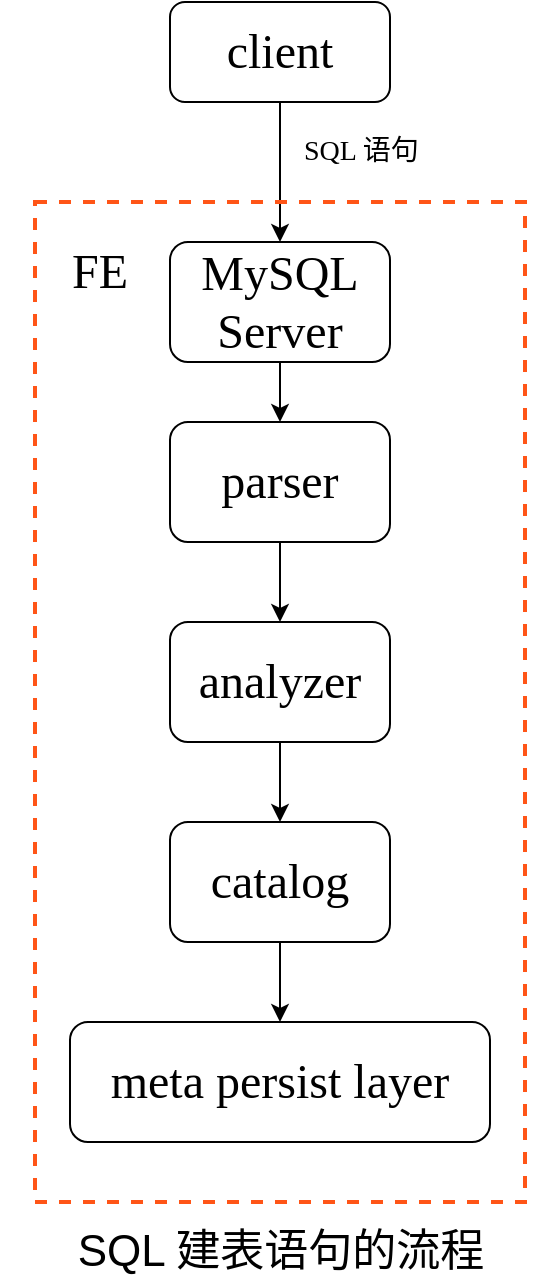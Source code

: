 <mxfile version="24.7.5">
  <diagram name="第 1 页" id="eb2Gc_ZEddOVav5xn5it">
    <mxGraphModel dx="1026" dy="652" grid="1" gridSize="10" guides="1" tooltips="1" connect="1" arrows="1" fold="1" page="1" pageScale="1" pageWidth="827" pageHeight="1169" math="0" shadow="0">
      <root>
        <mxCell id="0" />
        <mxCell id="1" parent="0" />
        <mxCell id="f9P_iwot9j96NchUag2D-24" value="" style="edgeStyle=orthogonalEdgeStyle;rounded=0;orthogonalLoop=1;jettySize=auto;html=1;" edge="1" parent="1" source="f9P_iwot9j96NchUag2D-4" target="f9P_iwot9j96NchUag2D-21">
          <mxGeometry relative="1" as="geometry" />
        </mxCell>
        <mxCell id="f9P_iwot9j96NchUag2D-4" value="&lt;font style=&quot;font-size: 24px;&quot;&gt;client&lt;/font&gt;" style="rounded=1;whiteSpace=wrap;html=1;fillColor=none;fontFamily=阿里巴巴普惠体;direction=east;" vertex="1" parent="1">
          <mxGeometry x="295" y="20" width="110" height="50" as="geometry" />
        </mxCell>
        <mxCell id="f9P_iwot9j96NchUag2D-5" value="" style="rounded=0;whiteSpace=wrap;html=1;fillColor=none;dashed=1;strokeWidth=2;strokeColor=#FF5517;direction=east;" vertex="1" parent="1">
          <mxGeometry x="227.5" y="120" width="245" height="500" as="geometry" />
        </mxCell>
        <mxCell id="f9P_iwot9j96NchUag2D-6" value="" style="edgeStyle=orthogonalEdgeStyle;rounded=0;orthogonalLoop=1;jettySize=auto;html=1;" edge="1" parent="1" source="f9P_iwot9j96NchUag2D-7" target="f9P_iwot9j96NchUag2D-9">
          <mxGeometry relative="1" as="geometry" />
        </mxCell>
        <mxCell id="f9P_iwot9j96NchUag2D-7" value="&lt;font style=&quot;font-size: 24px;&quot; face=&quot;阿里巴巴普惠体&quot;&gt;parser&lt;/font&gt;" style="rounded=1;whiteSpace=wrap;html=1;fontColor=default;fillColor=none;direction=east;" vertex="1" parent="1">
          <mxGeometry x="295" y="230" width="110" height="60" as="geometry" />
        </mxCell>
        <mxCell id="f9P_iwot9j96NchUag2D-8" value="" style="edgeStyle=orthogonalEdgeStyle;rounded=0;orthogonalLoop=1;jettySize=auto;html=1;" edge="1" parent="1" source="f9P_iwot9j96NchUag2D-9" target="f9P_iwot9j96NchUag2D-11">
          <mxGeometry relative="1" as="geometry" />
        </mxCell>
        <mxCell id="f9P_iwot9j96NchUag2D-9" value="&lt;font style=&quot;font-size: 24px;&quot; face=&quot;阿里巴巴普惠体&quot;&gt;analyzer&lt;/font&gt;" style="rounded=1;whiteSpace=wrap;html=1;fontColor=default;fillColor=none;direction=east;" vertex="1" parent="1">
          <mxGeometry x="295" y="330" width="110" height="60" as="geometry" />
        </mxCell>
        <mxCell id="f9P_iwot9j96NchUag2D-10" value="" style="edgeStyle=orthogonalEdgeStyle;rounded=0;orthogonalLoop=1;jettySize=auto;html=1;" edge="1" parent="1" source="f9P_iwot9j96NchUag2D-11" target="f9P_iwot9j96NchUag2D-15">
          <mxGeometry relative="1" as="geometry" />
        </mxCell>
        <mxCell id="f9P_iwot9j96NchUag2D-11" value="&lt;font style=&quot;font-size: 24px;&quot; face=&quot;阿里巴巴普惠体&quot;&gt;catalog&lt;/font&gt;" style="rounded=1;whiteSpace=wrap;html=1;fontColor=default;fillColor=none;strokeColor=default;align=center;verticalAlign=middle;fontFamily=Helvetica;fontSize=12;direction=east;" vertex="1" parent="1">
          <mxGeometry x="295" y="430" width="110" height="60" as="geometry" />
        </mxCell>
        <mxCell id="f9P_iwot9j96NchUag2D-14" value="SQL 语句" style="text;html=1;align=left;verticalAlign=middle;whiteSpace=wrap;rounded=0;fontFamily=阿里巴巴普惠体;fontSize=14;direction=east;" vertex="1" parent="1">
          <mxGeometry x="360" y="80" width="70" height="30" as="geometry" />
        </mxCell>
        <mxCell id="f9P_iwot9j96NchUag2D-15" value="&lt;font face=&quot;阿里巴巴普惠体&quot;&gt;&lt;span style=&quot;font-size: 24px;&quot;&gt;meta persist layer&lt;/span&gt;&lt;/font&gt;" style="rounded=1;whiteSpace=wrap;html=1;fontColor=default;fillColor=none;strokeColor=default;align=center;verticalAlign=middle;fontFamily=Helvetica;fontSize=12;direction=east;" vertex="1" parent="1">
          <mxGeometry x="245" y="530" width="210" height="60" as="geometry" />
        </mxCell>
        <mxCell id="f9P_iwot9j96NchUag2D-17" value="&lt;font style=&quot;font-size: 24px;&quot; face=&quot;阿里巴巴普惠体&quot;&gt;FE&lt;/font&gt;" style="text;html=1;align=center;verticalAlign=middle;whiteSpace=wrap;rounded=0;direction=east;" vertex="1" parent="1">
          <mxGeometry x="210" y="140" width="100" height="30" as="geometry" />
        </mxCell>
        <mxCell id="f9P_iwot9j96NchUag2D-22" value="" style="edgeStyle=orthogonalEdgeStyle;rounded=0;orthogonalLoop=1;jettySize=auto;html=1;" edge="1" parent="1" source="f9P_iwot9j96NchUag2D-21" target="f9P_iwot9j96NchUag2D-7">
          <mxGeometry relative="1" as="geometry" />
        </mxCell>
        <mxCell id="f9P_iwot9j96NchUag2D-21" value="&lt;font face=&quot;阿里巴巴普惠体&quot;&gt;&lt;span style=&quot;font-size: 24px;&quot;&gt;MySQL Server&lt;/span&gt;&lt;/font&gt;" style="rounded=1;whiteSpace=wrap;html=1;fontColor=default;fillColor=none;direction=east;" vertex="1" parent="1">
          <mxGeometry x="295" y="140" width="110" height="60" as="geometry" />
        </mxCell>
        <mxCell id="f9P_iwot9j96NchUag2D-25" style="edgeStyle=orthogonalEdgeStyle;rounded=0;orthogonalLoop=1;jettySize=auto;html=1;exitX=0.5;exitY=1;exitDx=0;exitDy=0;" edge="1" parent="1" source="f9P_iwot9j96NchUag2D-5" target="f9P_iwot9j96NchUag2D-5">
          <mxGeometry relative="1" as="geometry" />
        </mxCell>
        <mxCell id="f9P_iwot9j96NchUag2D-27" value="&lt;span style=&quot;font-size: 22px;&quot;&gt;SQL 建表语句的流程&lt;/span&gt;" style="text;html=1;align=center;verticalAlign=middle;whiteSpace=wrap;rounded=0;" vertex="1" parent="1">
          <mxGeometry x="217.5" y="630" width="265" height="30" as="geometry" />
        </mxCell>
      </root>
    </mxGraphModel>
  </diagram>
</mxfile>

